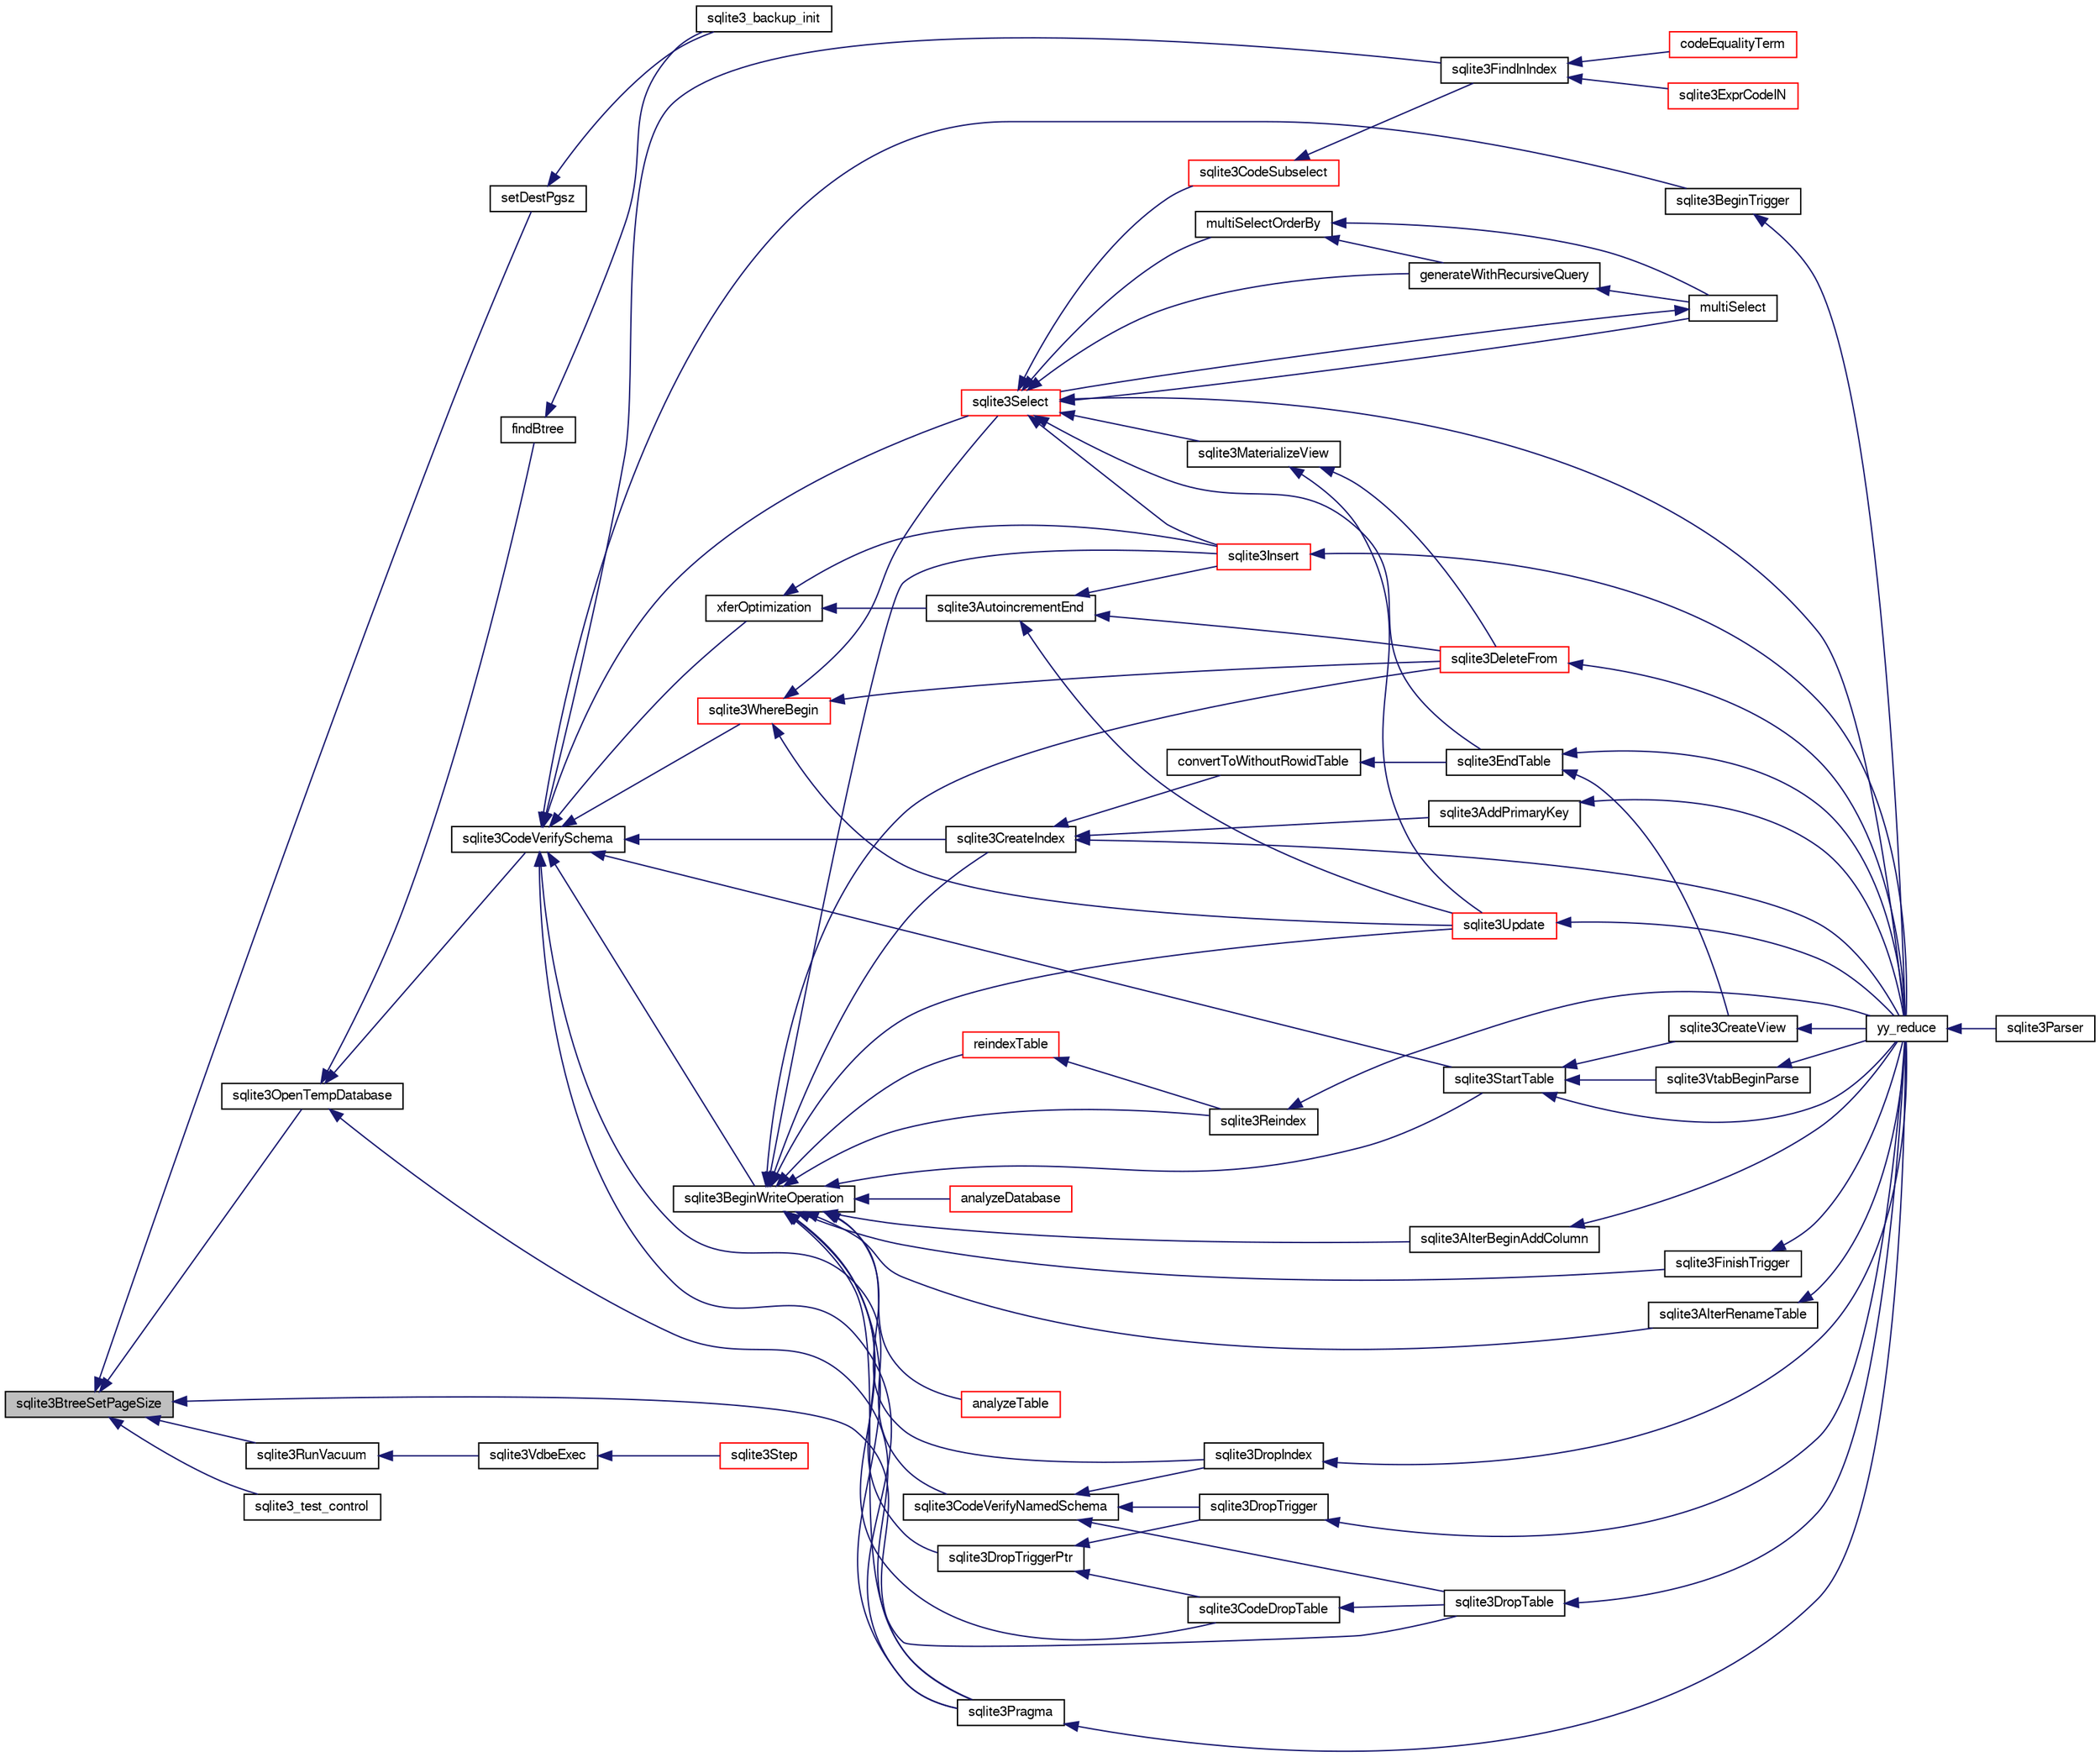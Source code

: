 digraph "sqlite3BtreeSetPageSize"
{
  edge [fontname="FreeSans",fontsize="10",labelfontname="FreeSans",labelfontsize="10"];
  node [fontname="FreeSans",fontsize="10",shape=record];
  rankdir="LR";
  Node465896 [label="sqlite3BtreeSetPageSize",height=0.2,width=0.4,color="black", fillcolor="grey75", style="filled", fontcolor="black"];
  Node465896 -> Node465897 [dir="back",color="midnightblue",fontsize="10",style="solid",fontname="FreeSans"];
  Node465897 [label="setDestPgsz",height=0.2,width=0.4,color="black", fillcolor="white", style="filled",URL="$sqlite3_8c.html#acd3459ec2257f990aaea330d998fe0a6"];
  Node465897 -> Node465898 [dir="back",color="midnightblue",fontsize="10",style="solid",fontname="FreeSans"];
  Node465898 [label="sqlite3_backup_init",height=0.2,width=0.4,color="black", fillcolor="white", style="filled",URL="$sqlite3_8h.html#a9c9aa9e8edeb9910d93148a6621c1097"];
  Node465896 -> Node465899 [dir="back",color="midnightblue",fontsize="10",style="solid",fontname="FreeSans"];
  Node465899 [label="sqlite3OpenTempDatabase",height=0.2,width=0.4,color="black", fillcolor="white", style="filled",URL="$sqlite3_8c.html#aaf3088380b731428b72d3b5777f93755"];
  Node465899 -> Node465900 [dir="back",color="midnightblue",fontsize="10",style="solid",fontname="FreeSans"];
  Node465900 [label="findBtree",height=0.2,width=0.4,color="black", fillcolor="white", style="filled",URL="$sqlite3_8c.html#ab4ee5743b77efd7f8832bf0b9315f973"];
  Node465900 -> Node465898 [dir="back",color="midnightblue",fontsize="10",style="solid",fontname="FreeSans"];
  Node465899 -> Node465901 [dir="back",color="midnightblue",fontsize="10",style="solid",fontname="FreeSans"];
  Node465901 [label="sqlite3CodeVerifySchema",height=0.2,width=0.4,color="black", fillcolor="white", style="filled",URL="$sqlite3_8c.html#ad9d8708d96f8416ec59ebf41c57000f9"];
  Node465901 -> Node465902 [dir="back",color="midnightblue",fontsize="10",style="solid",fontname="FreeSans"];
  Node465902 [label="sqlite3FindInIndex",height=0.2,width=0.4,color="black", fillcolor="white", style="filled",URL="$sqlite3_8c.html#af7d8c56ab0231f44bb5f87b3fafeffb2"];
  Node465902 -> Node465903 [dir="back",color="midnightblue",fontsize="10",style="solid",fontname="FreeSans"];
  Node465903 [label="sqlite3ExprCodeIN",height=0.2,width=0.4,color="red", fillcolor="white", style="filled",URL="$sqlite3_8c.html#ad9cf4f5b5ffb90c24a4a0900c8626193"];
  Node465902 -> Node465970 [dir="back",color="midnightblue",fontsize="10",style="solid",fontname="FreeSans"];
  Node465970 [label="codeEqualityTerm",height=0.2,width=0.4,color="red", fillcolor="white", style="filled",URL="$sqlite3_8c.html#ad88a57073f031452c9843e97f15acc47"];
  Node465901 -> Node465972 [dir="back",color="midnightblue",fontsize="10",style="solid",fontname="FreeSans"];
  Node465972 [label="sqlite3StartTable",height=0.2,width=0.4,color="black", fillcolor="white", style="filled",URL="$sqlite3_8c.html#af49b4395f39d9078a0dda2484c183012"];
  Node465972 -> Node465918 [dir="back",color="midnightblue",fontsize="10",style="solid",fontname="FreeSans"];
  Node465918 [label="sqlite3CreateView",height=0.2,width=0.4,color="black", fillcolor="white", style="filled",URL="$sqlite3_8c.html#a9d85cb00ff71dee5cd9a019503a6982e"];
  Node465918 -> Node465914 [dir="back",color="midnightblue",fontsize="10",style="solid",fontname="FreeSans"];
  Node465914 [label="yy_reduce",height=0.2,width=0.4,color="black", fillcolor="white", style="filled",URL="$sqlite3_8c.html#a7c419a9b25711c666a9a2449ef377f14"];
  Node465914 -> Node465915 [dir="back",color="midnightblue",fontsize="10",style="solid",fontname="FreeSans"];
  Node465915 [label="sqlite3Parser",height=0.2,width=0.4,color="black", fillcolor="white", style="filled",URL="$sqlite3_8c.html#a0327d71a5fabe0b6a343d78a2602e72a"];
  Node465972 -> Node465973 [dir="back",color="midnightblue",fontsize="10",style="solid",fontname="FreeSans"];
  Node465973 [label="sqlite3VtabBeginParse",height=0.2,width=0.4,color="black", fillcolor="white", style="filled",URL="$sqlite3_8c.html#a081b9e174ed9650ac90990d60cd36e96"];
  Node465973 -> Node465914 [dir="back",color="midnightblue",fontsize="10",style="solid",fontname="FreeSans"];
  Node465972 -> Node465914 [dir="back",color="midnightblue",fontsize="10",style="solid",fontname="FreeSans"];
  Node465901 -> Node465912 [dir="back",color="midnightblue",fontsize="10",style="solid",fontname="FreeSans"];
  Node465912 [label="sqlite3CreateIndex",height=0.2,width=0.4,color="black", fillcolor="white", style="filled",URL="$sqlite3_8c.html#a8dbe5e590ab6c58a8c45f34f7c81e825"];
  Node465912 -> Node465913 [dir="back",color="midnightblue",fontsize="10",style="solid",fontname="FreeSans"];
  Node465913 [label="sqlite3AddPrimaryKey",height=0.2,width=0.4,color="black", fillcolor="white", style="filled",URL="$sqlite3_8c.html#af2b0672c3379d2a7d927d210ae0ade62"];
  Node465913 -> Node465914 [dir="back",color="midnightblue",fontsize="10",style="solid",fontname="FreeSans"];
  Node465912 -> Node465916 [dir="back",color="midnightblue",fontsize="10",style="solid",fontname="FreeSans"];
  Node465916 [label="convertToWithoutRowidTable",height=0.2,width=0.4,color="black", fillcolor="white", style="filled",URL="$sqlite3_8c.html#a0d41effc4e4a0ba740429a08f6747313"];
  Node465916 -> Node465917 [dir="back",color="midnightblue",fontsize="10",style="solid",fontname="FreeSans"];
  Node465917 [label="sqlite3EndTable",height=0.2,width=0.4,color="black", fillcolor="white", style="filled",URL="$sqlite3_8c.html#a7b5f2c66c0f0b6f819d970ca389768b0"];
  Node465917 -> Node465918 [dir="back",color="midnightblue",fontsize="10",style="solid",fontname="FreeSans"];
  Node465917 -> Node465914 [dir="back",color="midnightblue",fontsize="10",style="solid",fontname="FreeSans"];
  Node465912 -> Node465914 [dir="back",color="midnightblue",fontsize="10",style="solid",fontname="FreeSans"];
  Node465901 -> Node465974 [dir="back",color="midnightblue",fontsize="10",style="solid",fontname="FreeSans"];
  Node465974 [label="sqlite3CodeVerifyNamedSchema",height=0.2,width=0.4,color="black", fillcolor="white", style="filled",URL="$sqlite3_8c.html#a30331e33b8e462cbe3aa83c8bddb8c0e"];
  Node465974 -> Node465926 [dir="back",color="midnightblue",fontsize="10",style="solid",fontname="FreeSans"];
  Node465926 [label="sqlite3DropTable",height=0.2,width=0.4,color="black", fillcolor="white", style="filled",URL="$sqlite3_8c.html#a5534f77364b5568783c0e50db3c9defb"];
  Node465926 -> Node465914 [dir="back",color="midnightblue",fontsize="10",style="solid",fontname="FreeSans"];
  Node465974 -> Node465975 [dir="back",color="midnightblue",fontsize="10",style="solid",fontname="FreeSans"];
  Node465975 [label="sqlite3DropIndex",height=0.2,width=0.4,color="black", fillcolor="white", style="filled",URL="$sqlite3_8c.html#a3ffd2536f34a0cf6d427710b06b71e83"];
  Node465975 -> Node465914 [dir="back",color="midnightblue",fontsize="10",style="solid",fontname="FreeSans"];
  Node465974 -> Node465976 [dir="back",color="midnightblue",fontsize="10",style="solid",fontname="FreeSans"];
  Node465976 [label="sqlite3DropTrigger",height=0.2,width=0.4,color="black", fillcolor="white", style="filled",URL="$sqlite3_8c.html#affdf1dd65e331b06feaef6ff8636305f"];
  Node465976 -> Node465914 [dir="back",color="midnightblue",fontsize="10",style="solid",fontname="FreeSans"];
  Node465901 -> Node465977 [dir="back",color="midnightblue",fontsize="10",style="solid",fontname="FreeSans"];
  Node465977 [label="sqlite3BeginWriteOperation",height=0.2,width=0.4,color="black", fillcolor="white", style="filled",URL="$sqlite3_8c.html#a21b1b811bbe305f922244f8913c87f10"];
  Node465977 -> Node465978 [dir="back",color="midnightblue",fontsize="10",style="solid",fontname="FreeSans"];
  Node465978 [label="sqlite3AlterRenameTable",height=0.2,width=0.4,color="black", fillcolor="white", style="filled",URL="$sqlite3_8c.html#aa5cfdb507ff74e559f2efb0318c96d2c"];
  Node465978 -> Node465914 [dir="back",color="midnightblue",fontsize="10",style="solid",fontname="FreeSans"];
  Node465977 -> Node465979 [dir="back",color="midnightblue",fontsize="10",style="solid",fontname="FreeSans"];
  Node465979 [label="sqlite3AlterBeginAddColumn",height=0.2,width=0.4,color="black", fillcolor="white", style="filled",URL="$sqlite3_8c.html#a884f7bc342f8753d938ae1f1b9157d2d"];
  Node465979 -> Node465914 [dir="back",color="midnightblue",fontsize="10",style="solid",fontname="FreeSans"];
  Node465977 -> Node465980 [dir="back",color="midnightblue",fontsize="10",style="solid",fontname="FreeSans"];
  Node465980 [label="analyzeDatabase",height=0.2,width=0.4,color="red", fillcolor="white", style="filled",URL="$sqlite3_8c.html#a19f2a630f42aaa010d1b47b81f8cea18"];
  Node465977 -> Node465982 [dir="back",color="midnightblue",fontsize="10",style="solid",fontname="FreeSans"];
  Node465982 [label="analyzeTable",height=0.2,width=0.4,color="red", fillcolor="white", style="filled",URL="$sqlite3_8c.html#a85f18bcf2d42d5d6ae3033b0c49144b6"];
  Node465977 -> Node465972 [dir="back",color="midnightblue",fontsize="10",style="solid",fontname="FreeSans"];
  Node465977 -> Node465983 [dir="back",color="midnightblue",fontsize="10",style="solid",fontname="FreeSans"];
  Node465983 [label="sqlite3CodeDropTable",height=0.2,width=0.4,color="black", fillcolor="white", style="filled",URL="$sqlite3_8c.html#aaf9a8d65346dc15bfcd60bc48e885f46"];
  Node465983 -> Node465926 [dir="back",color="midnightblue",fontsize="10",style="solid",fontname="FreeSans"];
  Node465977 -> Node465926 [dir="back",color="midnightblue",fontsize="10",style="solid",fontname="FreeSans"];
  Node465977 -> Node465912 [dir="back",color="midnightblue",fontsize="10",style="solid",fontname="FreeSans"];
  Node465977 -> Node465975 [dir="back",color="midnightblue",fontsize="10",style="solid",fontname="FreeSans"];
  Node465977 -> Node465919 [dir="back",color="midnightblue",fontsize="10",style="solid",fontname="FreeSans"];
  Node465919 [label="reindexTable",height=0.2,width=0.4,color="red", fillcolor="white", style="filled",URL="$sqlite3_8c.html#aaa297e36c19aa0d39c60bf95a03b04b6"];
  Node465919 -> Node465921 [dir="back",color="midnightblue",fontsize="10",style="solid",fontname="FreeSans"];
  Node465921 [label="sqlite3Reindex",height=0.2,width=0.4,color="black", fillcolor="white", style="filled",URL="$sqlite3_8c.html#abd189e31189391e1ef114b413ff4abbf"];
  Node465921 -> Node465914 [dir="back",color="midnightblue",fontsize="10",style="solid",fontname="FreeSans"];
  Node465977 -> Node465921 [dir="back",color="midnightblue",fontsize="10",style="solid",fontname="FreeSans"];
  Node465977 -> Node465924 [dir="back",color="midnightblue",fontsize="10",style="solid",fontname="FreeSans"];
  Node465924 [label="sqlite3DeleteFrom",height=0.2,width=0.4,color="red", fillcolor="white", style="filled",URL="$sqlite3_8c.html#ab9b4b45349188b49eabb23f94608a091"];
  Node465924 -> Node465914 [dir="back",color="midnightblue",fontsize="10",style="solid",fontname="FreeSans"];
  Node465977 -> Node465934 [dir="back",color="midnightblue",fontsize="10",style="solid",fontname="FreeSans"];
  Node465934 [label="sqlite3Insert",height=0.2,width=0.4,color="red", fillcolor="white", style="filled",URL="$sqlite3_8c.html#a5b17c9c2000bae6bdff8e6be48d7dc2b"];
  Node465934 -> Node465914 [dir="back",color="midnightblue",fontsize="10",style="solid",fontname="FreeSans"];
  Node465977 -> Node465937 [dir="back",color="midnightblue",fontsize="10",style="solid",fontname="FreeSans"];
  Node465937 [label="sqlite3Pragma",height=0.2,width=0.4,color="black", fillcolor="white", style="filled",URL="$sqlite3_8c.html#a111391370f58f8e6a6eca51fd34d62ed"];
  Node465937 -> Node465914 [dir="back",color="midnightblue",fontsize="10",style="solid",fontname="FreeSans"];
  Node465977 -> Node465984 [dir="back",color="midnightblue",fontsize="10",style="solid",fontname="FreeSans"];
  Node465984 [label="sqlite3FinishTrigger",height=0.2,width=0.4,color="black", fillcolor="white", style="filled",URL="$sqlite3_8c.html#a15231afa0ac739363aee4cdb88380886"];
  Node465984 -> Node465914 [dir="back",color="midnightblue",fontsize="10",style="solid",fontname="FreeSans"];
  Node465977 -> Node465985 [dir="back",color="midnightblue",fontsize="10",style="solid",fontname="FreeSans"];
  Node465985 [label="sqlite3DropTriggerPtr",height=0.2,width=0.4,color="black", fillcolor="white", style="filled",URL="$sqlite3_8c.html#aa3a84617bfc76be1c61c27fc2b6d0b17"];
  Node465985 -> Node465983 [dir="back",color="midnightblue",fontsize="10",style="solid",fontname="FreeSans"];
  Node465985 -> Node465976 [dir="back",color="midnightblue",fontsize="10",style="solid",fontname="FreeSans"];
  Node465977 -> Node465932 [dir="back",color="midnightblue",fontsize="10",style="solid",fontname="FreeSans"];
  Node465932 [label="sqlite3Update",height=0.2,width=0.4,color="red", fillcolor="white", style="filled",URL="$sqlite3_8c.html#ac5aa67c46e8cc8174566fabe6809fafa"];
  Node465932 -> Node465914 [dir="back",color="midnightblue",fontsize="10",style="solid",fontname="FreeSans"];
  Node465901 -> Node465986 [dir="back",color="midnightblue",fontsize="10",style="solid",fontname="FreeSans"];
  Node465986 [label="xferOptimization",height=0.2,width=0.4,color="black", fillcolor="white", style="filled",URL="$sqlite3_8c.html#ae85c90f7d064fe83f4ed930e708855d2"];
  Node465986 -> Node465987 [dir="back",color="midnightblue",fontsize="10",style="solid",fontname="FreeSans"];
  Node465987 [label="sqlite3AutoincrementEnd",height=0.2,width=0.4,color="black", fillcolor="white", style="filled",URL="$sqlite3_8c.html#ad8f51f6ea684367030cd9c09234374e7"];
  Node465987 -> Node465924 [dir="back",color="midnightblue",fontsize="10",style="solid",fontname="FreeSans"];
  Node465987 -> Node465934 [dir="back",color="midnightblue",fontsize="10",style="solid",fontname="FreeSans"];
  Node465987 -> Node465932 [dir="back",color="midnightblue",fontsize="10",style="solid",fontname="FreeSans"];
  Node465986 -> Node465934 [dir="back",color="midnightblue",fontsize="10",style="solid",fontname="FreeSans"];
  Node465901 -> Node465937 [dir="back",color="midnightblue",fontsize="10",style="solid",fontname="FreeSans"];
  Node465901 -> Node465942 [dir="back",color="midnightblue",fontsize="10",style="solid",fontname="FreeSans"];
  Node465942 [label="sqlite3Select",height=0.2,width=0.4,color="red", fillcolor="white", style="filled",URL="$sqlite3_8c.html#a2465ee8c956209ba4b272477b7c21a45"];
  Node465942 -> Node465905 [dir="back",color="midnightblue",fontsize="10",style="solid",fontname="FreeSans"];
  Node465905 [label="sqlite3CodeSubselect",height=0.2,width=0.4,color="red", fillcolor="white", style="filled",URL="$sqlite3_8c.html#aa69b46d2204a1d1b110107a1be12ee0c"];
  Node465905 -> Node465902 [dir="back",color="midnightblue",fontsize="10",style="solid",fontname="FreeSans"];
  Node465942 -> Node465917 [dir="back",color="midnightblue",fontsize="10",style="solid",fontname="FreeSans"];
  Node465942 -> Node465943 [dir="back",color="midnightblue",fontsize="10",style="solid",fontname="FreeSans"];
  Node465943 [label="sqlite3MaterializeView",height=0.2,width=0.4,color="black", fillcolor="white", style="filled",URL="$sqlite3_8c.html#a4557984b0b75f998fb0c3f231c9b1def"];
  Node465943 -> Node465924 [dir="back",color="midnightblue",fontsize="10",style="solid",fontname="FreeSans"];
  Node465943 -> Node465932 [dir="back",color="midnightblue",fontsize="10",style="solid",fontname="FreeSans"];
  Node465942 -> Node465934 [dir="back",color="midnightblue",fontsize="10",style="solid",fontname="FreeSans"];
  Node465942 -> Node465944 [dir="back",color="midnightblue",fontsize="10",style="solid",fontname="FreeSans"];
  Node465944 [label="generateWithRecursiveQuery",height=0.2,width=0.4,color="black", fillcolor="white", style="filled",URL="$sqlite3_8c.html#ade2c3663fa9c3b9676507984b9483942"];
  Node465944 -> Node465945 [dir="back",color="midnightblue",fontsize="10",style="solid",fontname="FreeSans"];
  Node465945 [label="multiSelect",height=0.2,width=0.4,color="black", fillcolor="white", style="filled",URL="$sqlite3_8c.html#a6456c61f3d9b2389738753cedfa24fa7"];
  Node465945 -> Node465942 [dir="back",color="midnightblue",fontsize="10",style="solid",fontname="FreeSans"];
  Node465942 -> Node465945 [dir="back",color="midnightblue",fontsize="10",style="solid",fontname="FreeSans"];
  Node465942 -> Node465946 [dir="back",color="midnightblue",fontsize="10",style="solid",fontname="FreeSans"];
  Node465946 [label="multiSelectOrderBy",height=0.2,width=0.4,color="black", fillcolor="white", style="filled",URL="$sqlite3_8c.html#afcdb8488c6f4dfdadaf9f04bca35b808"];
  Node465946 -> Node465944 [dir="back",color="midnightblue",fontsize="10",style="solid",fontname="FreeSans"];
  Node465946 -> Node465945 [dir="back",color="midnightblue",fontsize="10",style="solid",fontname="FreeSans"];
  Node465942 -> Node465914 [dir="back",color="midnightblue",fontsize="10",style="solid",fontname="FreeSans"];
  Node465901 -> Node465988 [dir="back",color="midnightblue",fontsize="10",style="solid",fontname="FreeSans"];
  Node465988 [label="sqlite3BeginTrigger",height=0.2,width=0.4,color="black", fillcolor="white", style="filled",URL="$sqlite3_8c.html#ac20a731dbd52edec68a09962c7f39a4c"];
  Node465988 -> Node465914 [dir="back",color="midnightblue",fontsize="10",style="solid",fontname="FreeSans"];
  Node465901 -> Node465939 [dir="back",color="midnightblue",fontsize="10",style="solid",fontname="FreeSans"];
  Node465939 [label="sqlite3WhereBegin",height=0.2,width=0.4,color="red", fillcolor="white", style="filled",URL="$sqlite3_8c.html#acad049f5c9a96a8118cffd5e5ce89f7c"];
  Node465939 -> Node465924 [dir="back",color="midnightblue",fontsize="10",style="solid",fontname="FreeSans"];
  Node465939 -> Node465942 [dir="back",color="midnightblue",fontsize="10",style="solid",fontname="FreeSans"];
  Node465939 -> Node465932 [dir="back",color="midnightblue",fontsize="10",style="solid",fontname="FreeSans"];
  Node465899 -> Node465937 [dir="back",color="midnightblue",fontsize="10",style="solid",fontname="FreeSans"];
  Node465896 -> Node465937 [dir="back",color="midnightblue",fontsize="10",style="solid",fontname="FreeSans"];
  Node465896 -> Node465989 [dir="back",color="midnightblue",fontsize="10",style="solid",fontname="FreeSans"];
  Node465989 [label="sqlite3RunVacuum",height=0.2,width=0.4,color="black", fillcolor="white", style="filled",URL="$sqlite3_8c.html#a5e83ddc7b3e7e8e79ad5d1fc92de1d2f"];
  Node465989 -> Node465990 [dir="back",color="midnightblue",fontsize="10",style="solid",fontname="FreeSans"];
  Node465990 [label="sqlite3VdbeExec",height=0.2,width=0.4,color="black", fillcolor="white", style="filled",URL="$sqlite3_8c.html#a8ce40a614bdc56719c4d642b1e4dfb21"];
  Node465990 -> Node465991 [dir="back",color="midnightblue",fontsize="10",style="solid",fontname="FreeSans"];
  Node465991 [label="sqlite3Step",height=0.2,width=0.4,color="red", fillcolor="white", style="filled",URL="$sqlite3_8c.html#a3f2872e873e2758a4beedad1d5113554"];
  Node465896 -> Node466164 [dir="back",color="midnightblue",fontsize="10",style="solid",fontname="FreeSans"];
  Node466164 [label="sqlite3_test_control",height=0.2,width=0.4,color="black", fillcolor="white", style="filled",URL="$sqlite3_8h.html#a3d90fdf0f259711a4e3822e12cd86106"];
}
